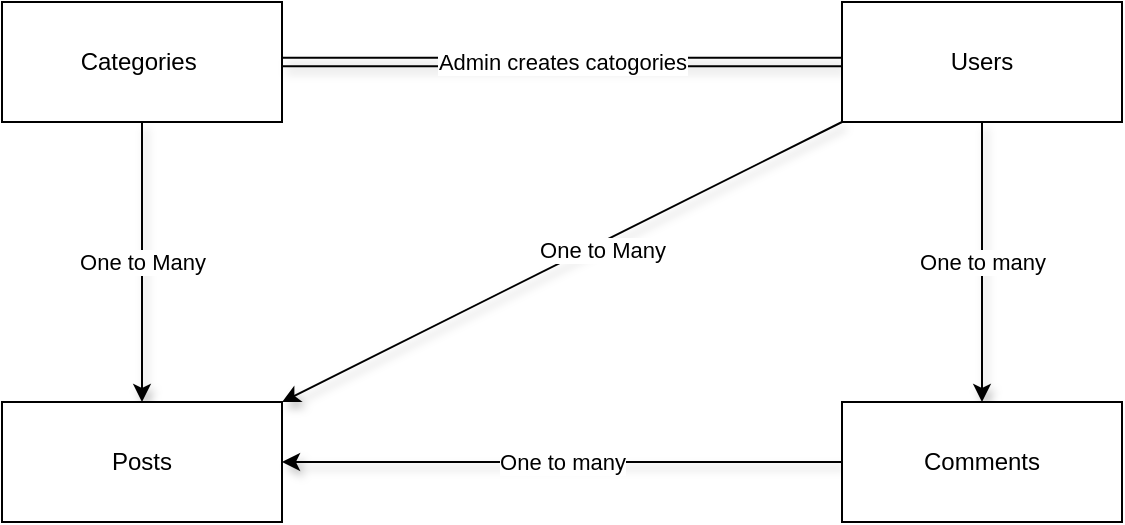 <mxfile>
    <diagram id="PobBtMQKm5vEaBbZMSPB" name="Page-1">
        <mxGraphModel dx="717" dy="559" grid="1" gridSize="10" guides="1" tooltips="1" connect="1" arrows="1" fold="1" page="1" pageScale="1" pageWidth="850" pageHeight="1100" math="0" shadow="0">
            <root>
                <mxCell id="0"/>
                <mxCell id="1" parent="0"/>
                <mxCell id="3" value="One to Many" style="edgeStyle=none;html=1;shadow=1;" edge="1" parent="1" source="2">
                    <mxGeometry relative="1" as="geometry">
                        <mxPoint x="110" y="240" as="targetPoint"/>
                    </mxGeometry>
                </mxCell>
                <mxCell id="2" value="Categories&amp;nbsp;" style="whiteSpace=wrap;html=1;" vertex="1" parent="1">
                    <mxGeometry x="40" y="40" width="140" height="60" as="geometry"/>
                </mxCell>
                <mxCell id="4" value="Posts" style="whiteSpace=wrap;html=1;" vertex="1" parent="1">
                    <mxGeometry x="40" y="240" width="140" height="60" as="geometry"/>
                </mxCell>
                <mxCell id="6" style="edgeStyle=none;html=1;entryX=1;entryY=0;entryDx=0;entryDy=0;shadow=1;exitX=0;exitY=1;exitDx=0;exitDy=0;" edge="1" parent="1" source="5" target="4">
                    <mxGeometry relative="1" as="geometry"/>
                </mxCell>
                <mxCell id="10" value="One to Many&lt;br&gt;" style="edgeLabel;html=1;align=center;verticalAlign=middle;resizable=0;points=[];" vertex="1" connectable="0" parent="6">
                    <mxGeometry x="-0.13" y="3" relative="1" as="geometry">
                        <mxPoint as="offset"/>
                    </mxGeometry>
                </mxCell>
                <mxCell id="9" value="One to many" style="edgeStyle=none;html=1;exitX=0.5;exitY=1;exitDx=0;exitDy=0;entryX=0.5;entryY=0;entryDx=0;entryDy=0;shadow=1;" edge="1" parent="1" source="5" target="7">
                    <mxGeometry relative="1" as="geometry"/>
                </mxCell>
                <mxCell id="13" value="Admin creates catogories" style="edgeStyle=none;shape=link;html=1;entryX=1;entryY=0.5;entryDx=0;entryDy=0;shadow=1;width=4.286;targetPerimeterSpacing=0;endSize=5;startSize=5;spacingBottom=0;spacingLeft=3;spacingRight=3;spacing=3;" edge="1" parent="1" source="5" target="2">
                    <mxGeometry relative="1" as="geometry">
                        <mxPoint as="offset"/>
                    </mxGeometry>
                </mxCell>
                <mxCell id="5" value="Users" style="whiteSpace=wrap;html=1;" vertex="1" parent="1">
                    <mxGeometry x="460" y="40" width="140" height="60" as="geometry"/>
                </mxCell>
                <mxCell id="12" value="One to many" style="edgeStyle=none;html=1;entryX=1;entryY=0.5;entryDx=0;entryDy=0;shadow=1;" edge="1" parent="1" source="7" target="4">
                    <mxGeometry relative="1" as="geometry"/>
                </mxCell>
                <mxCell id="7" value="Comments" style="whiteSpace=wrap;html=1;" vertex="1" parent="1">
                    <mxGeometry x="460" y="240" width="140" height="60" as="geometry"/>
                </mxCell>
            </root>
        </mxGraphModel>
    </diagram>
</mxfile>